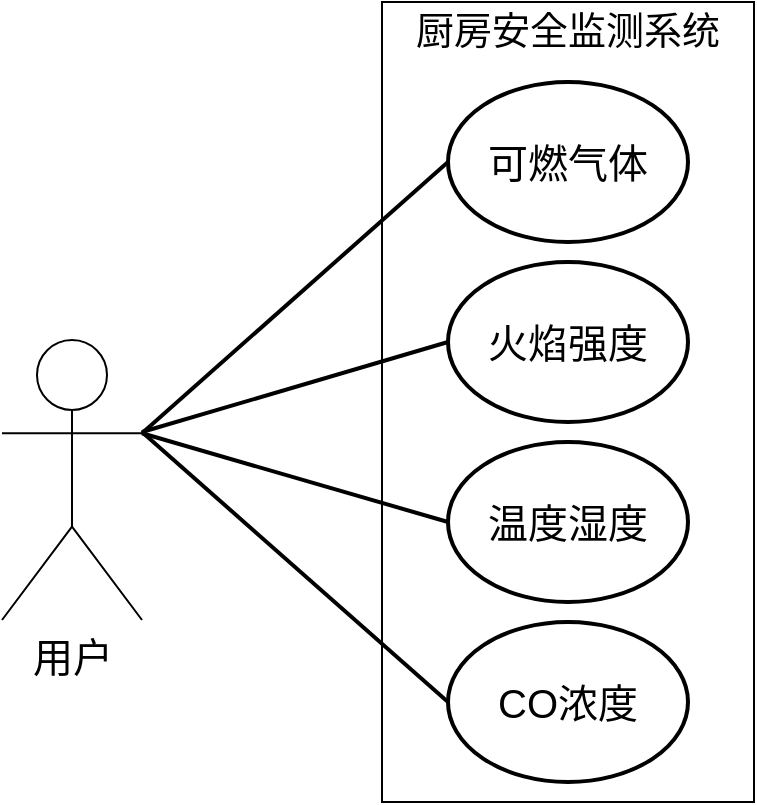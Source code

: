 <mxfile version="24.2.3" type="github">
  <diagram name="第 1 页" id="sp3H-doQiOUvPwIGYfiw">
    <mxGraphModel dx="1386" dy="751" grid="1" gridSize="10" guides="1" tooltips="1" connect="1" arrows="1" fold="1" page="1" pageScale="1" pageWidth="827" pageHeight="1169" math="0" shadow="0">
      <root>
        <mxCell id="0" />
        <mxCell id="1" parent="0" />
        <mxCell id="sYRuHrTXrHsGfMmUOcTR-1" value="&lt;font face=&quot;Times New Roman&quot; style=&quot;font-size: 20px;&quot;&gt;用户&lt;/font&gt;" style="shape=umlActor;verticalLabelPosition=bottom;verticalAlign=top;html=1;outlineConnect=0;" vertex="1" parent="1">
          <mxGeometry x="170" y="274" width="70" height="140" as="geometry" />
        </mxCell>
        <mxCell id="sYRuHrTXrHsGfMmUOcTR-4" value="" style="rounded=0;whiteSpace=wrap;html=1;fillColor=none;strokeWidth=1;" vertex="1" parent="1">
          <mxGeometry x="360" y="105" width="186" height="400" as="geometry" />
        </mxCell>
        <mxCell id="sYRuHrTXrHsGfMmUOcTR-5" value="&lt;font style=&quot;font-size: 19px;&quot;&gt;厨房安全监测系统&lt;/font&gt;" style="text;html=1;align=center;verticalAlign=middle;whiteSpace=wrap;rounded=0;fontFamily=Times New Roman;" vertex="1" parent="1">
          <mxGeometry x="372" y="105" width="162" height="30" as="geometry" />
        </mxCell>
        <mxCell id="sYRuHrTXrHsGfMmUOcTR-6" value="可燃气体" style="ellipse;whiteSpace=wrap;html=1;fillColor=none;strokeWidth=2;fontSize=20;" vertex="1" parent="1">
          <mxGeometry x="393" y="145" width="120" height="80" as="geometry" />
        </mxCell>
        <mxCell id="sYRuHrTXrHsGfMmUOcTR-7" value="火焰强度" style="ellipse;whiteSpace=wrap;html=1;fillColor=none;strokeWidth=2;fontSize=20;" vertex="1" parent="1">
          <mxGeometry x="393" y="235" width="120" height="80" as="geometry" />
        </mxCell>
        <mxCell id="sYRuHrTXrHsGfMmUOcTR-8" value="温度湿度" style="ellipse;whiteSpace=wrap;html=1;fillColor=none;strokeWidth=2;fontSize=20;" vertex="1" parent="1">
          <mxGeometry x="393" y="325" width="120" height="80" as="geometry" />
        </mxCell>
        <mxCell id="sYRuHrTXrHsGfMmUOcTR-9" value="CO浓度" style="ellipse;whiteSpace=wrap;html=1;fillColor=none;strokeWidth=2;fontSize=20;" vertex="1" parent="1">
          <mxGeometry x="393" y="415" width="120" height="80" as="geometry" />
        </mxCell>
        <mxCell id="sYRuHrTXrHsGfMmUOcTR-11" value="" style="endArrow=none;html=1;rounded=0;strokeColor=default;strokeWidth=2;exitX=1;exitY=0.333;exitDx=0;exitDy=0;exitPerimeter=0;entryX=0;entryY=0.5;entryDx=0;entryDy=0;" edge="1" parent="1" source="sYRuHrTXrHsGfMmUOcTR-1" target="sYRuHrTXrHsGfMmUOcTR-6">
          <mxGeometry width="50" height="50" relative="1" as="geometry">
            <mxPoint x="287" y="285" as="sourcePoint" />
            <mxPoint x="337" y="235" as="targetPoint" />
          </mxGeometry>
        </mxCell>
        <mxCell id="sYRuHrTXrHsGfMmUOcTR-12" value="" style="endArrow=none;html=1;rounded=0;strokeColor=default;strokeWidth=2;entryX=0;entryY=0.5;entryDx=0;entryDy=0;" edge="1" parent="1" target="sYRuHrTXrHsGfMmUOcTR-7">
          <mxGeometry width="50" height="50" relative="1" as="geometry">
            <mxPoint x="240" y="320" as="sourcePoint" />
            <mxPoint x="403" y="195" as="targetPoint" />
          </mxGeometry>
        </mxCell>
        <mxCell id="sYRuHrTXrHsGfMmUOcTR-13" value="" style="endArrow=none;html=1;rounded=0;strokeColor=default;strokeWidth=2;entryX=0;entryY=0.5;entryDx=0;entryDy=0;exitX=1;exitY=0.333;exitDx=0;exitDy=0;exitPerimeter=0;" edge="1" parent="1" source="sYRuHrTXrHsGfMmUOcTR-1" target="sYRuHrTXrHsGfMmUOcTR-8">
          <mxGeometry width="50" height="50" relative="1" as="geometry">
            <mxPoint x="250" y="330" as="sourcePoint" />
            <mxPoint x="403" y="285" as="targetPoint" />
          </mxGeometry>
        </mxCell>
        <mxCell id="sYRuHrTXrHsGfMmUOcTR-14" value="" style="endArrow=none;html=1;rounded=0;strokeColor=default;strokeWidth=2;entryX=0;entryY=0.5;entryDx=0;entryDy=0;" edge="1" parent="1" target="sYRuHrTXrHsGfMmUOcTR-9">
          <mxGeometry width="50" height="50" relative="1" as="geometry">
            <mxPoint x="240" y="320" as="sourcePoint" />
            <mxPoint x="403" y="375" as="targetPoint" />
          </mxGeometry>
        </mxCell>
      </root>
    </mxGraphModel>
  </diagram>
</mxfile>
